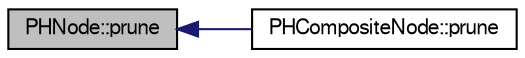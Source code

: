 digraph "PHNode::prune"
{
  bgcolor="transparent";
  edge [fontname="FreeSans",fontsize="10",labelfontname="FreeSans",labelfontsize="10"];
  node [fontname="FreeSans",fontsize="10",shape=record];
  rankdir="LR";
  Node1 [label="PHNode::prune",height=0.2,width=0.4,color="black", fillcolor="grey75", style="filled" fontcolor="black"];
  Node1 -> Node2 [dir="back",color="midnightblue",fontsize="10",style="solid",fontname="FreeSans"];
  Node2 [label="PHCompositeNode::prune",height=0.2,width=0.4,color="black",URL="$d5/dca/classPHCompositeNode.html#a54f3041607c9d4c9eabecc489553925f"];
}
